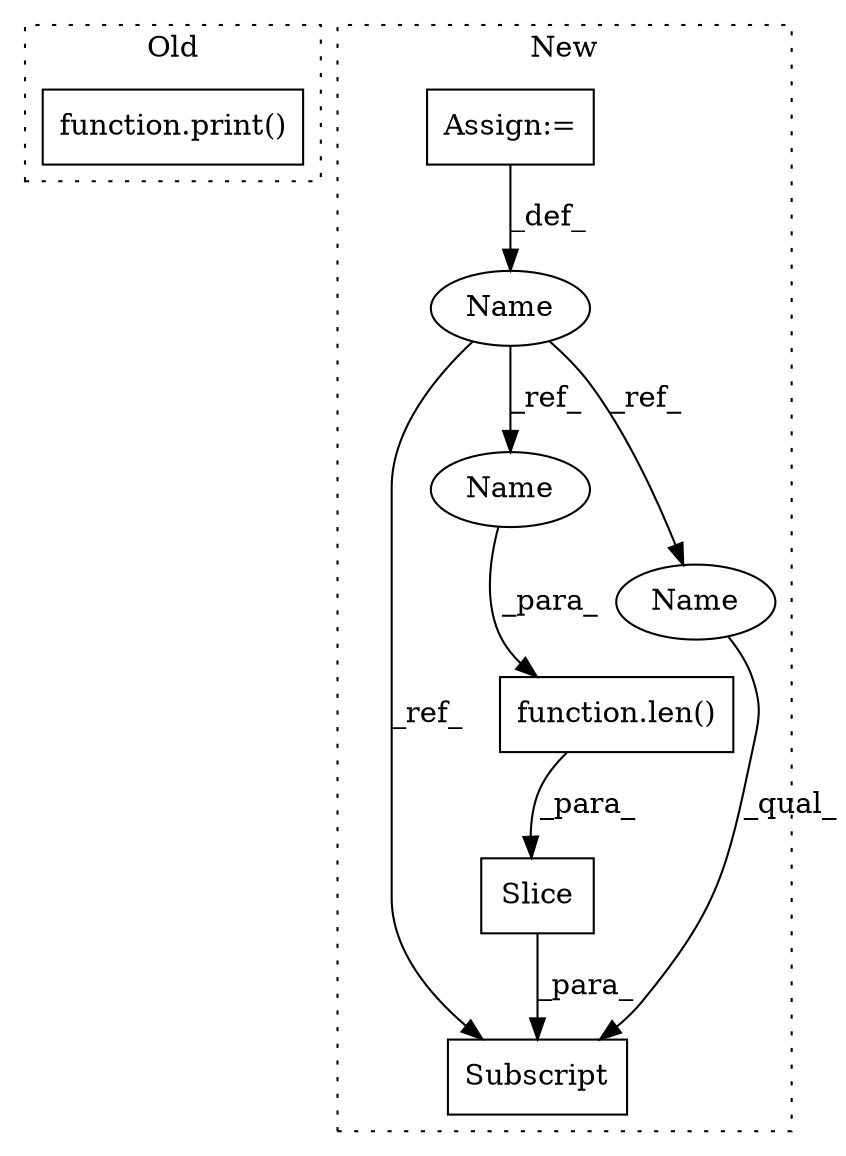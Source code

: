 digraph G {
subgraph cluster0 {
1 [label="function.print()" a="75" s="352,372" l="6,1" shape="box"];
label = "Old";
style="dotted";
}
subgraph cluster1 {
2 [label="Slice" a="80" s="532" l="31" shape="box"];
3 [label="Subscript" a="63" s="528,0" l="36,0" shape="box"];
4 [label="Assign:=" a="68" s="338" l="3" shape="box"];
5 [label="Name" a="87" s="384" l="3" shape="ellipse"];
6 [label="function.len()" a="75" s="478,485" l="4,1" shape="box"];
7 [label="Name" a="87" s="482" l="3" shape="ellipse"];
8 [label="Name" a="87" s="528" l="3" shape="ellipse"];
label = "New";
style="dotted";
}
2 -> 3 [label="_para_"];
4 -> 5 [label="_def_"];
5 -> 8 [label="_ref_"];
5 -> 3 [label="_ref_"];
5 -> 7 [label="_ref_"];
6 -> 2 [label="_para_"];
7 -> 6 [label="_para_"];
8 -> 3 [label="_qual_"];
}